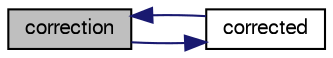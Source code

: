 digraph "correction"
{
  bgcolor="transparent";
  edge [fontname="FreeSans",fontsize="10",labelfontname="FreeSans",labelfontsize="10"];
  node [fontname="FreeSans",fontsize="10",shape=record];
  rankdir="LR";
  Node114 [label="correction",height=0.2,width=0.4,color="black", fillcolor="grey75", style="filled", fontcolor="black"];
  Node114 -> Node115 [color="midnightblue",fontsize="10",style="solid",fontname="FreeSans"];
  Node115 [label="corrected",height=0.2,width=0.4,color="black",URL="$a23174.html#a09ea734bf81e6dc77b1347909d536fc1",tooltip="Return true if this scheme uses an explicit correction. "];
  Node115 -> Node114 [color="midnightblue",fontsize="10",style="solid",fontname="FreeSans"];
}
